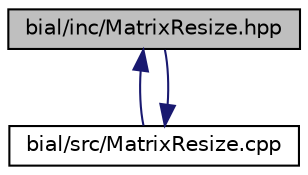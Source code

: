 digraph "bial/inc/MatrixResize.hpp"
{
  edge [fontname="Helvetica",fontsize="10",labelfontname="Helvetica",labelfontsize="10"];
  node [fontname="Helvetica",fontsize="10",shape=record];
  Node1 [label="bial/inc/MatrixResize.hpp",height=0.2,width=0.4,color="black", fillcolor="grey75", style="filled", fontcolor="black"];
  Node1 -> Node2 [dir="back",color="midnightblue",fontsize="10",style="solid",fontname="Helvetica"];
  Node2 [label="bial/src/MatrixResize.cpp",height=0.2,width=0.4,color="black", fillcolor="white", style="filled",URL="$_matrix_resize_8cpp.html"];
  Node2 -> Node1 [dir="back",color="midnightblue",fontsize="10",style="solid",fontname="Helvetica"];
}
